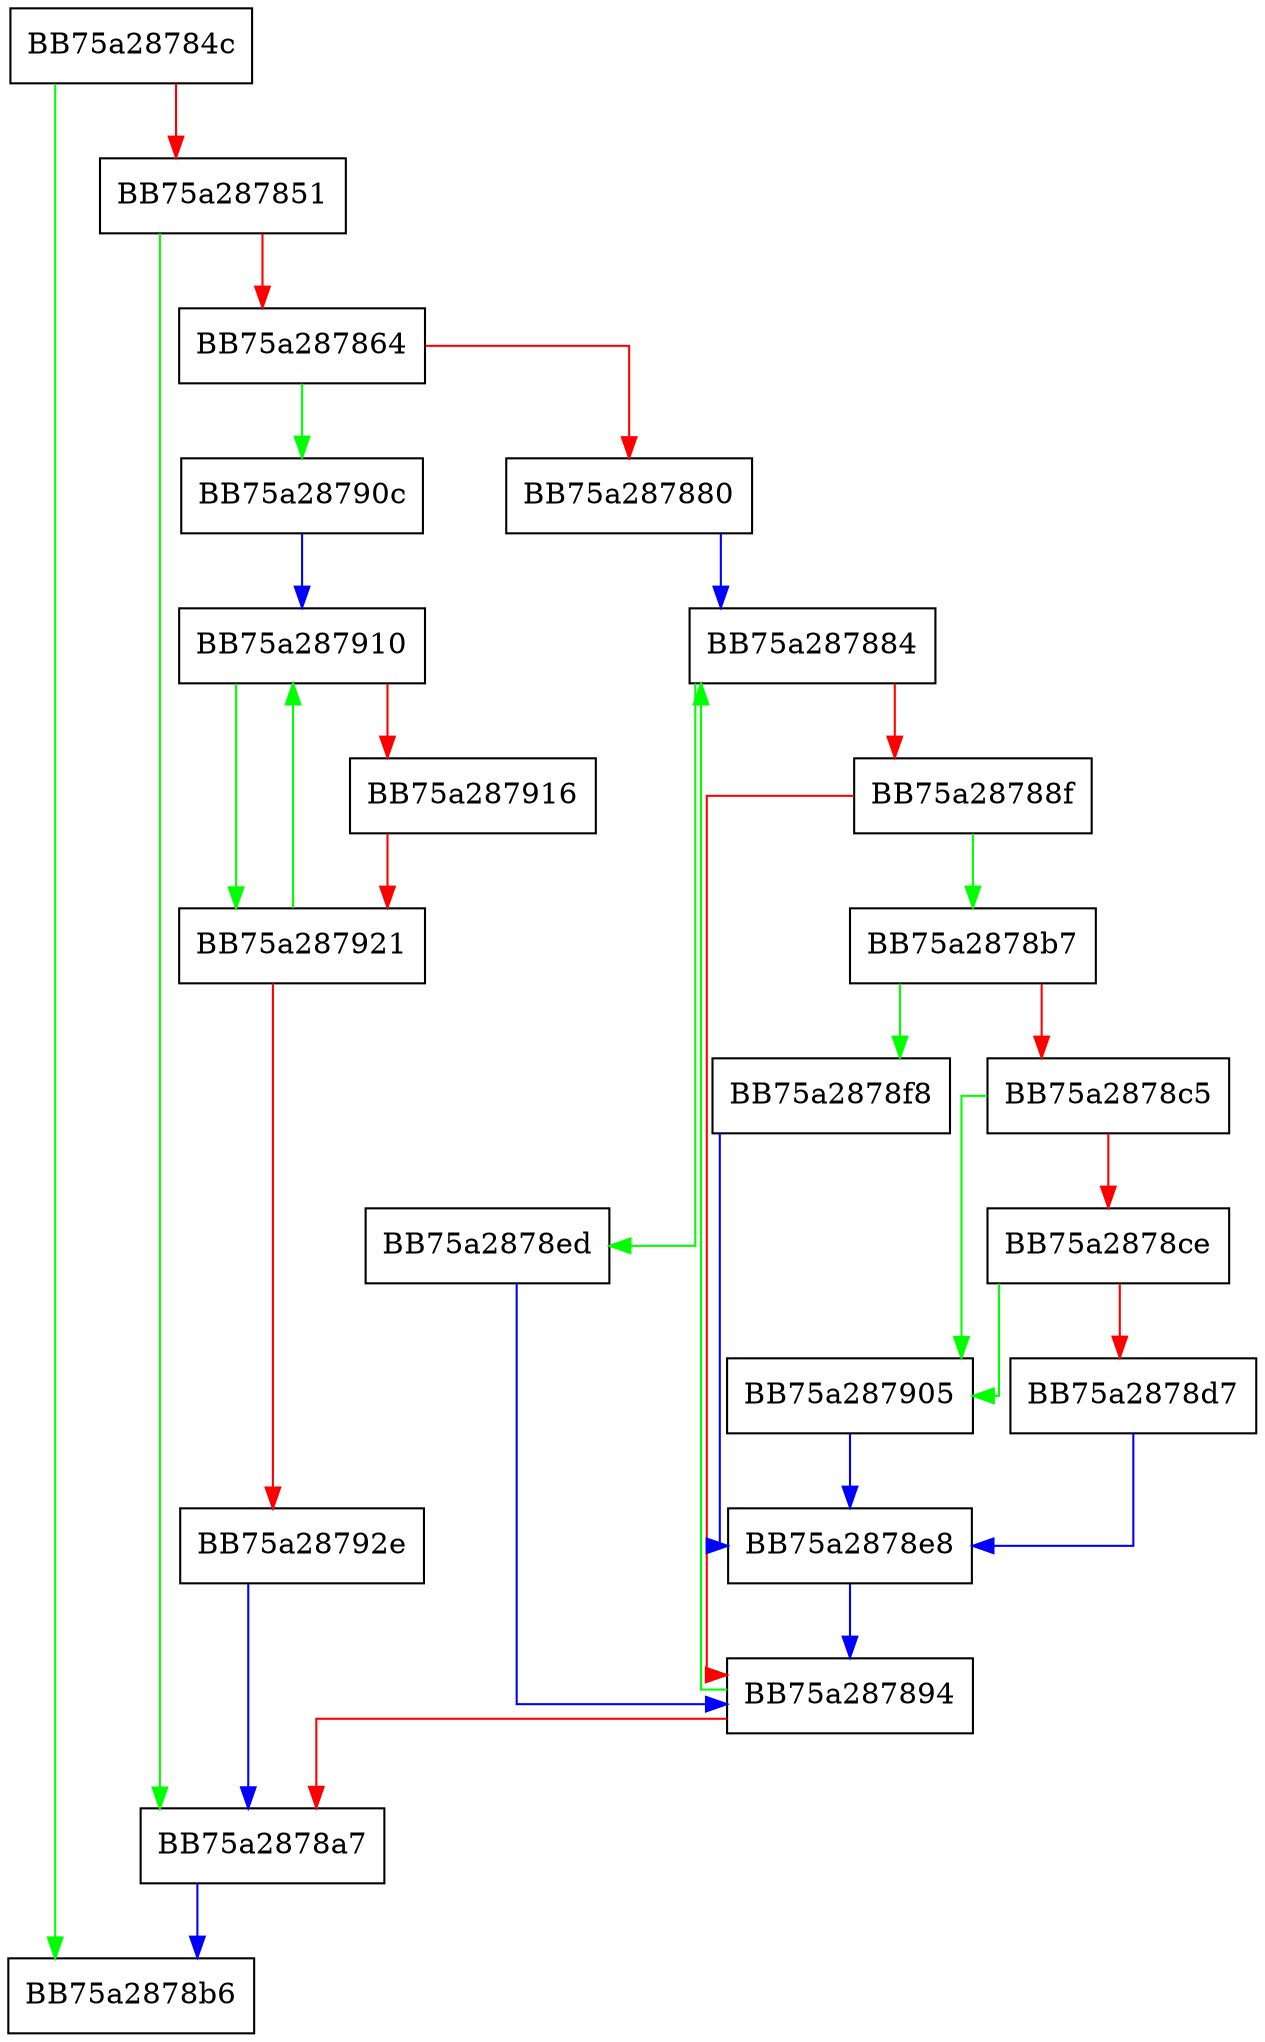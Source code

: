 digraph releaseMemArray {
  node [shape="box"];
  graph [splines=ortho];
  BB75a28784c -> BB75a2878b6 [color="green"];
  BB75a28784c -> BB75a287851 [color="red"];
  BB75a287851 -> BB75a2878a7 [color="green"];
  BB75a287851 -> BB75a287864 [color="red"];
  BB75a287864 -> BB75a28790c [color="green"];
  BB75a287864 -> BB75a287880 [color="red"];
  BB75a287880 -> BB75a287884 [color="blue"];
  BB75a287884 -> BB75a2878ed [color="green"];
  BB75a287884 -> BB75a28788f [color="red"];
  BB75a28788f -> BB75a2878b7 [color="green"];
  BB75a28788f -> BB75a287894 [color="red"];
  BB75a287894 -> BB75a287884 [color="green"];
  BB75a287894 -> BB75a2878a7 [color="red"];
  BB75a2878a7 -> BB75a2878b6 [color="blue"];
  BB75a2878b7 -> BB75a2878f8 [color="green"];
  BB75a2878b7 -> BB75a2878c5 [color="red"];
  BB75a2878c5 -> BB75a287905 [color="green"];
  BB75a2878c5 -> BB75a2878ce [color="red"];
  BB75a2878ce -> BB75a287905 [color="green"];
  BB75a2878ce -> BB75a2878d7 [color="red"];
  BB75a2878d7 -> BB75a2878e8 [color="blue"];
  BB75a2878e8 -> BB75a287894 [color="blue"];
  BB75a2878ed -> BB75a287894 [color="blue"];
  BB75a2878f8 -> BB75a2878e8 [color="blue"];
  BB75a287905 -> BB75a2878e8 [color="blue"];
  BB75a28790c -> BB75a287910 [color="blue"];
  BB75a287910 -> BB75a287921 [color="green"];
  BB75a287910 -> BB75a287916 [color="red"];
  BB75a287916 -> BB75a287921 [color="red"];
  BB75a287921 -> BB75a287910 [color="green"];
  BB75a287921 -> BB75a28792e [color="red"];
  BB75a28792e -> BB75a2878a7 [color="blue"];
}